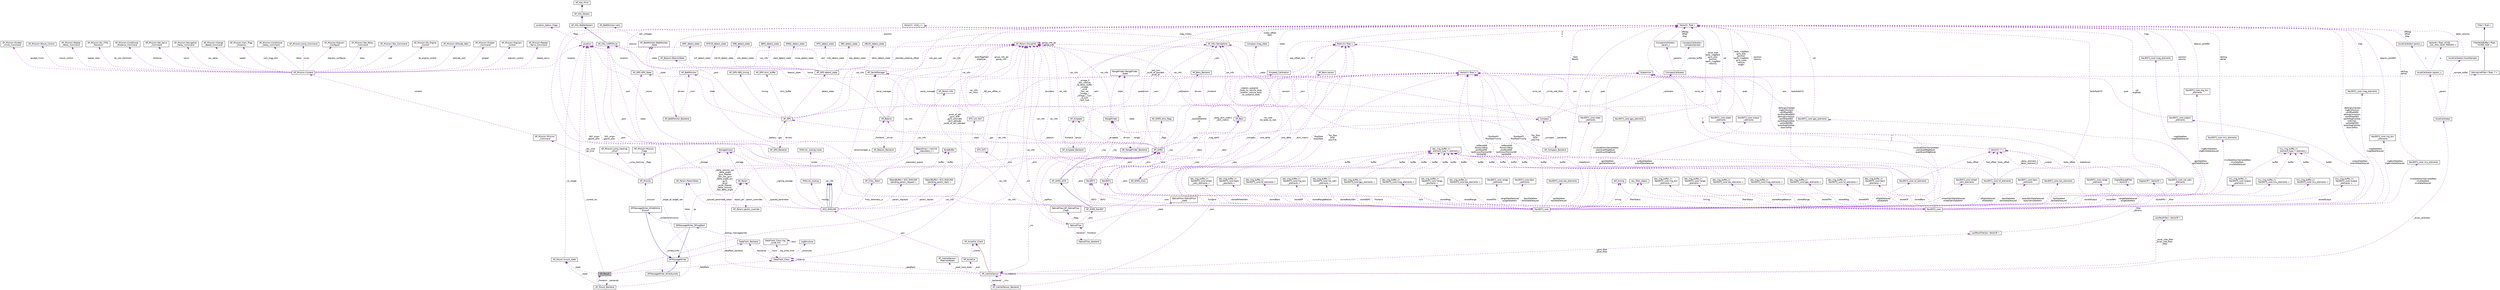 digraph "AP_Mount"
{
 // INTERACTIVE_SVG=YES
  edge [fontname="Helvetica",fontsize="10",labelfontname="Helvetica",labelfontsize="10"];
  node [fontname="Helvetica",fontsize="10",shape=record];
  Node1 [label="AP_Mount",height=0.2,width=0.4,color="black", fillcolor="grey75", style="filled", fontcolor="black"];
  Node2 -> Node1 [dir="back",color="darkorchid3",fontsize="10",style="dashed",label=" _dataflash" ,fontname="Helvetica"];
  Node2 [label="DataFlash_Class",height=0.2,width=0.4,color="black", fillcolor="white", style="filled",URL="$classDataFlash__Class.html"];
  Node3 -> Node2 [dir="back",color="darkorchid3",fontsize="10",style="dashed",label=" log_write_fmts" ,fontname="Helvetica"];
  Node3 [label="DataFlash_Class::log\l_write_fmt",height=0.2,width=0.4,color="black", fillcolor="white", style="filled",URL="$structDataFlash__Class_1_1log__write__fmt.html"];
  Node3 -> Node3 [dir="back",color="darkorchid3",fontsize="10",style="dashed",label=" next" ,fontname="Helvetica"];
  Node4 -> Node2 [dir="back",color="darkorchid3",fontsize="10",style="dashed",label=" _structures" ,fontname="Helvetica"];
  Node4 [label="LogStructure",height=0.2,width=0.4,color="black", fillcolor="white", style="filled",URL="$structLogStructure.html"];
  Node2 -> Node2 [dir="back",color="darkorchid3",fontsize="10",style="dashed",label=" _instance" ,fontname="Helvetica"];
  Node5 -> Node2 [dir="back",color="darkorchid3",fontsize="10",style="dashed",label=" backends" ,fontname="Helvetica"];
  Node5 [label="DataFlash_Backend",height=0.2,width=0.4,color="black", fillcolor="white", style="filled",URL="$classDataFlash__Backend.html"];
  Node2 -> Node5 [dir="back",color="darkorchid3",fontsize="10",style="dashed",label=" _front" ,fontname="Helvetica"];
  Node6 -> Node5 [dir="back",color="darkorchid3",fontsize="10",style="dashed",label=" _startup_messagewriter" ,fontname="Helvetica"];
  Node6 [label="DFMessageWriter_DFLogStart",height=0.2,width=0.4,color="black", fillcolor="white", style="filled",URL="$classDFMessageWriter__DFLogStart.html"];
  Node7 -> Node6 [dir="back",color="midnightblue",fontsize="10",style="solid",fontname="Helvetica"];
  Node7 [label="DFMessageWriter",height=0.2,width=0.4,color="black", fillcolor="white", style="filled",URL="$classDFMessageWriter.html"];
  Node5 -> Node7 [dir="back",color="darkorchid3",fontsize="10",style="dashed",label=" _dataflash_backend" ,fontname="Helvetica"];
  Node8 -> Node6 [dir="back",color="darkorchid3",fontsize="10",style="dashed",label=" _writeentiremission" ,fontname="Helvetica"];
  Node8 [label="DFMessageWriter_WriteEntire\lMission",height=0.2,width=0.4,color="black", fillcolor="white", style="filled",URL="$classDFMessageWriter__WriteEntireMission.html"];
  Node7 -> Node8 [dir="back",color="midnightblue",fontsize="10",style="solid",fontname="Helvetica"];
  Node9 -> Node8 [dir="back",color="darkorchid3",fontsize="10",style="dashed",label=" _mission" ,fontname="Helvetica"];
  Node9 [label="AP_Mission",height=0.2,width=0.4,color="black", fillcolor="white", style="filled",URL="$classAP__Mission.html",tooltip="Object managing Mission. "];
  Node10 -> Node9 [dir="back",color="darkorchid3",fontsize="10",style="dashed",label=" _storage" ,fontname="Helvetica"];
  Node10 [label="StorageAccess",height=0.2,width=0.4,color="black", fillcolor="white", style="filled",URL="$classStorageAccess.html"];
  Node11 -> Node9 [dir="back",color="darkorchid3",fontsize="10",style="dashed",label=" _nav_cmd\n_do_cmd" ,fontname="Helvetica"];
  Node11 [label="AP_Mission::Mission\l_Command",height=0.2,width=0.4,color="black", fillcolor="white", style="filled",URL="$structAP__Mission_1_1Mission__Command.html"];
  Node12 -> Node11 [dir="back",color="darkorchid3",fontsize="10",style="dashed",label=" content" ,fontname="Helvetica"];
  Node12 [label="AP_Mission::Content",height=0.2,width=0.4,color="black", fillcolor="white", style="filled",URL="$unionAP__Mission_1_1Content.html"];
  Node13 -> Node12 [dir="back",color="darkorchid3",fontsize="10",style="dashed",label=" guided_limits" ,fontname="Helvetica"];
  Node13 [label="AP_Mission::Guided\l_Limits_Command",height=0.2,width=0.4,color="black", fillcolor="white", style="filled",URL="$structAP__Mission_1_1Guided__Limits__Command.html"];
  Node14 -> Node12 [dir="back",color="darkorchid3",fontsize="10",style="dashed",label=" mount_control" ,fontname="Helvetica"];
  Node14 [label="AP_Mission::Mount_Control",height=0.2,width=0.4,color="black", fillcolor="white", style="filled",URL="$structAP__Mission_1_1Mount__Control.html"];
  Node15 -> Node12 [dir="back",color="darkorchid3",fontsize="10",style="dashed",label=" repeat_relay" ,fontname="Helvetica"];
  Node15 [label="AP_Mission::Repeat\l_Relay_Command",height=0.2,width=0.4,color="black", fillcolor="white", style="filled",URL="$structAP__Mission_1_1Repeat__Relay__Command.html"];
  Node16 -> Node12 [dir="back",color="darkorchid3",fontsize="10",style="dashed",label=" do_vtol_transition" ,fontname="Helvetica"];
  Node16 [label="AP_Mission::Do_VTOL\l_Transition",height=0.2,width=0.4,color="black", fillcolor="white", style="filled",URL="$structAP__Mission_1_1Do__VTOL__Transition.html"];
  Node17 -> Node12 [dir="back",color="darkorchid3",fontsize="10",style="dashed",label=" distance" ,fontname="Helvetica"];
  Node17 [label="AP_Mission::Conditional\l_Distance_Command",height=0.2,width=0.4,color="black", fillcolor="white", style="filled",URL="$structAP__Mission_1_1Conditional__Distance__Command.html"];
  Node18 -> Node12 [dir="back",color="darkorchid3",fontsize="10",style="dashed",label=" servo" ,fontname="Helvetica"];
  Node18 [label="AP_Mission::Set_Servo\l_Command",height=0.2,width=0.4,color="black", fillcolor="white", style="filled",URL="$structAP__Mission_1_1Set__Servo__Command.html"];
  Node19 -> Node12 [dir="back",color="darkorchid3",fontsize="10",style="dashed",label=" nav_delay" ,fontname="Helvetica"];
  Node19 [label="AP_Mission::Navigation\l_Delay_Command",height=0.2,width=0.4,color="black", fillcolor="white", style="filled",URL="$structAP__Mission_1_1Navigation__Delay__Command.html"];
  Node20 -> Node12 [dir="back",color="darkorchid3",fontsize="10",style="dashed",label=" speed" ,fontname="Helvetica"];
  Node20 [label="AP_Mission::Change\l_Speed_Command",height=0.2,width=0.4,color="black", fillcolor="white", style="filled",URL="$structAP__Mission_1_1Change__Speed__Command.html"];
  Node21 -> Node12 [dir="back",color="darkorchid3",fontsize="10",style="dashed",label=" cam_trigg_dist" ,fontname="Helvetica"];
  Node21 [label="AP_Mission::Cam_Trigg\l_Distance",height=0.2,width=0.4,color="black", fillcolor="white", style="filled",URL="$structAP__Mission_1_1Cam__Trigg__Distance.html"];
  Node22 -> Node12 [dir="back",color="darkorchid3",fontsize="10",style="dashed",label=" delay" ,fontname="Helvetica"];
  Node22 [label="AP_Mission::Conditional\l_Delay_Command",height=0.2,width=0.4,color="black", fillcolor="white", style="filled",URL="$structAP__Mission_1_1Conditional__Delay__Command.html"];
  Node23 -> Node12 [dir="back",color="darkorchid3",fontsize="10",style="dashed",label=" jump" ,fontname="Helvetica"];
  Node23 [label="AP_Mission::Jump_Command",height=0.2,width=0.4,color="black", fillcolor="white", style="filled",URL="$structAP__Mission_1_1Jump__Command.html"];
  Node24 -> Node12 [dir="back",color="darkorchid3",fontsize="10",style="dashed",label=" location" ,fontname="Helvetica"];
  Node24 [label="Location",height=0.2,width=0.4,color="black", fillcolor="white", style="filled",URL="$structLocation.html"];
  Node25 -> Node24 [dir="back",color="darkorchid3",fontsize="10",style="dashed",label=" flags" ,fontname="Helvetica"];
  Node25 [label="Location_Option_Flags",height=0.2,width=0.4,color="black", fillcolor="white", style="filled",URL="$structLocation__Option__Flags.html"];
  Node26 -> Node12 [dir="back",color="darkorchid3",fontsize="10",style="dashed",label=" digicam_configure" ,fontname="Helvetica"];
  Node26 [label="AP_Mission::Digicam\l_Configure",height=0.2,width=0.4,color="black", fillcolor="white", style="filled",URL="$structAP__Mission_1_1Digicam__Configure.html"];
  Node27 -> Node12 [dir="back",color="darkorchid3",fontsize="10",style="dashed",label=" relay" ,fontname="Helvetica"];
  Node27 [label="AP_Mission::Set_Relay\l_Command",height=0.2,width=0.4,color="black", fillcolor="white", style="filled",URL="$structAP__Mission_1_1Set__Relay__Command.html"];
  Node28 -> Node12 [dir="back",color="darkorchid3",fontsize="10",style="dashed",label=" yaw" ,fontname="Helvetica"];
  Node28 [label="AP_Mission::Yaw_Command",height=0.2,width=0.4,color="black", fillcolor="white", style="filled",URL="$structAP__Mission_1_1Yaw__Command.html"];
  Node29 -> Node12 [dir="back",color="darkorchid3",fontsize="10",style="dashed",label=" do_engine_control" ,fontname="Helvetica"];
  Node29 [label="AP_Mission::Do_Engine\l_Control",height=0.2,width=0.4,color="black", fillcolor="white", style="filled",URL="$structAP__Mission_1_1Do__Engine__Control.html"];
  Node30 -> Node12 [dir="back",color="darkorchid3",fontsize="10",style="dashed",label=" altitude_wait" ,fontname="Helvetica"];
  Node30 [label="AP_Mission::Altitude_Wait",height=0.2,width=0.4,color="black", fillcolor="white", style="filled",URL="$structAP__Mission_1_1Altitude__Wait.html"];
  Node31 -> Node12 [dir="back",color="darkorchid3",fontsize="10",style="dashed",label=" gripper" ,fontname="Helvetica"];
  Node31 [label="AP_Mission::Gripper\l_Command",height=0.2,width=0.4,color="black", fillcolor="white", style="filled",URL="$structAP__Mission_1_1Gripper__Command.html"];
  Node32 -> Node12 [dir="back",color="darkorchid3",fontsize="10",style="dashed",label=" digicam_control" ,fontname="Helvetica"];
  Node32 [label="AP_Mission::Digicam\l_Control",height=0.2,width=0.4,color="black", fillcolor="white", style="filled",URL="$structAP__Mission_1_1Digicam__Control.html"];
  Node33 -> Node12 [dir="back",color="darkorchid3",fontsize="10",style="dashed",label=" repeat_servo" ,fontname="Helvetica"];
  Node33 [label="AP_Mission::Repeat\l_Servo_Command",height=0.2,width=0.4,color="black", fillcolor="white", style="filled",URL="$structAP__Mission_1_1Repeat__Servo__Command.html"];
  Node34 -> Node9 [dir="back",color="darkorchid3",fontsize="10",style="dashed",label=" var_info" ,fontname="Helvetica"];
  Node34 [label="AP_Param::GroupInfo",height=0.2,width=0.4,color="black", fillcolor="white", style="filled",URL="$structAP__Param_1_1GroupInfo.html"];
  Node34 -> Node34 [dir="back",color="darkorchid3",fontsize="10",style="dashed",label=" group_info_ptr\ngroup_info" ,fontname="Helvetica"];
  Node35 -> Node9 [dir="back",color="darkorchid3",fontsize="10",style="dashed",label=" _flags" ,fontname="Helvetica"];
  Node35 [label="AP_Mission::Mission\l_Flags",height=0.2,width=0.4,color="black", fillcolor="white", style="filled",URL="$structAP__Mission_1_1Mission__Flags.html"];
  Node36 -> Node9 [dir="back",color="darkorchid3",fontsize="10",style="dashed",label=" _ahrs" ,fontname="Helvetica"];
  Node36 [label="AP_AHRS",height=0.2,width=0.4,color="black", fillcolor="white", style="filled",URL="$classAP__AHRS.html"];
  Node37 -> Node36 [dir="back",color="darkorchid3",fontsize="10",style="dashed",label=" _rotation_autopilot\l_body_to_vehicle_body\n_rotation_vehicle_body\l_to_autopilot_body" ,fontname="Helvetica"];
  Node37 [label="Matrix3\< float \>",height=0.2,width=0.4,color="black", fillcolor="white", style="filled",URL="$classMatrix3.html"];
  Node38 -> Node37 [dir="back",color="darkorchid3",fontsize="10",style="dashed",label=" a\nb\nc" ,fontname="Helvetica"];
  Node38 [label="Vector3\< float \>",height=0.2,width=0.4,color="black", fillcolor="white", style="filled",URL="$classVector3.html"];
  Node39 -> Node36 [dir="back",color="darkorchid3",fontsize="10",style="dashed",label=" _flags" ,fontname="Helvetica"];
  Node39 [label="AP_AHRS::ahrs_flags",height=0.2,width=0.4,color="black", fillcolor="white", style="filled",URL="$structAP__AHRS_1_1ahrs__flags.html"];
  Node40 -> Node36 [dir="back",color="darkorchid3",fontsize="10",style="dashed",label=" _baro" ,fontname="Helvetica"];
  Node40 [label="AP_Baro",height=0.2,width=0.4,color="black", fillcolor="white", style="filled",URL="$classAP__Baro.html"];
  Node41 -> Node40 [dir="back",color="darkorchid3",fontsize="10",style="dashed",label=" sensors" ,fontname="Helvetica"];
  Node41 [label="AP_Baro::sensor",height=0.2,width=0.4,color="black", fillcolor="white", style="filled",URL="$structAP__Baro_1_1sensor.html"];
  Node42 -> Node40 [dir="back",color="darkorchid3",fontsize="10",style="dashed",label=" _climb_rate_filter" ,fontname="Helvetica"];
  Node42 [label="DerivativeFilter\< float, 7 \>",height=0.2,width=0.4,color="black", fillcolor="white", style="filled",URL="$classDerivativeFilter.html"];
  Node43 -> Node42 [dir="back",color="midnightblue",fontsize="10",style="solid",fontname="Helvetica"];
  Node43 [label="FilterWithBuffer\< float,\l FILTER_SIZE \>",height=0.2,width=0.4,color="black", fillcolor="white", style="filled",URL="$classFilterWithBuffer.html"];
  Node44 -> Node43 [dir="back",color="midnightblue",fontsize="10",style="solid",fontname="Helvetica"];
  Node44 [label="Filter\< float \>",height=0.2,width=0.4,color="black", fillcolor="white", style="filled",URL="$classFilter.html"];
  Node34 -> Node40 [dir="back",color="darkorchid3",fontsize="10",style="dashed",label=" var_info" ,fontname="Helvetica"];
  Node45 -> Node40 [dir="back",color="darkorchid3",fontsize="10",style="dashed",label=" drivers" ,fontname="Helvetica"];
  Node45 [label="AP_Baro_Backend",height=0.2,width=0.4,color="black", fillcolor="white", style="filled",URL="$classAP__Baro__Backend.html"];
  Node40 -> Node45 [dir="back",color="darkorchid3",fontsize="10",style="dashed",label=" _frontend" ,fontname="Helvetica"];
  Node46 -> Node45 [dir="back",color="darkorchid3",fontsize="10",style="dashed",label=" _sem" ,fontname="Helvetica"];
  Node46 [label="AP_HAL::Semaphore",height=0.2,width=0.4,color="black", fillcolor="white", style="filled",URL="$classAP__HAL_1_1Semaphore.html"];
  Node47 -> Node36 [dir="back",color="darkorchid3",fontsize="10",style="dashed",label=" _optflow" ,fontname="Helvetica"];
  Node47 [label="OpticalFlow",height=0.2,width=0.4,color="black", fillcolor="white", style="filled",URL="$classOpticalFlow.html"];
  Node48 -> Node47 [dir="back",color="darkorchid3",fontsize="10",style="dashed",label=" _ahrs" ,fontname="Helvetica"];
  Node48 [label="AP_AHRS_NavEKF",height=0.2,width=0.4,color="black", fillcolor="white", style="filled",URL="$classAP__AHRS__NavEKF.html"];
  Node49 -> Node48 [dir="back",color="midnightblue",fontsize="10",style="solid",fontname="Helvetica"];
  Node49 [label="AP_AHRS_DCM",height=0.2,width=0.4,color="black", fillcolor="white", style="filled",URL="$classAP__AHRS__DCM.html"];
  Node36 -> Node49 [dir="back",color="midnightblue",fontsize="10",style="solid",fontname="Helvetica"];
  Node37 -> Node49 [dir="back",color="darkorchid3",fontsize="10",style="dashed",label=" _body_dcm_matrix\n_dcm_matrix" ,fontname="Helvetica"];
  Node38 -> Node49 [dir="back",color="darkorchid3",fontsize="10",style="dashed",label=" _omega_P\n_last_velocity\n_ra_delay_buffer\n_omega\n_wind\n_last_vel\n_omega_I\n_omega_I_sum\n_ra_sum\n_last_fuse\n..." ,fontname="Helvetica"];
  Node50 -> Node49 [dir="back",color="darkorchid3",fontsize="10",style="dashed",label=" _mag_earth" ,fontname="Helvetica"];
  Node50 [label="Vector2\< float \>",height=0.2,width=0.4,color="black", fillcolor="white", style="filled",URL="$structVector2.html"];
  Node37 -> Node48 [dir="back",color="darkorchid3",fontsize="10",style="dashed",label=" _dcm_matrix" ,fontname="Helvetica"];
  Node51 -> Node48 [dir="back",color="darkorchid3",fontsize="10",style="dashed",label=" EKF2" ,fontname="Helvetica"];
  Node51 [label="NavEKF2",height=0.2,width=0.4,color="black", fillcolor="white", style="filled",URL="$classNavEKF2.html"];
  Node40 -> Node51 [dir="back",color="darkorchid3",fontsize="10",style="dashed",label=" _baro" ,fontname="Helvetica"];
  Node34 -> Node51 [dir="back",color="darkorchid3",fontsize="10",style="dashed",label=" var_info" ,fontname="Helvetica"];
  Node50 -> Node51 [dir="back",color="darkorchid3",fontsize="10",style="dashed",label=" core_delta" ,fontname="Helvetica"];
  Node52 -> Node51 [dir="back",color="darkorchid3",fontsize="10",style="dashed",label=" _rng" ,fontname="Helvetica"];
  Node52 [label="RangeFinder",height=0.2,width=0.4,color="black", fillcolor="white", style="filled",URL="$classRangeFinder.html"];
  Node53 -> Node52 [dir="back",color="darkorchid3",fontsize="10",style="dashed",label=" serial_manager" ,fontname="Helvetica"];
  Node53 [label="AP_SerialManager",height=0.2,width=0.4,color="black", fillcolor="white", style="filled",URL="$classAP__SerialManager.html"];
  Node54 -> Node53 [dir="back",color="darkorchid3",fontsize="10",style="dashed",label=" uart" ,fontname="Helvetica"];
  Node54 [label="AP_HAL::UARTDriver",height=0.2,width=0.4,color="black", fillcolor="white", style="filled",URL="$classAP__HAL_1_1UARTDriver.html"];
  Node55 -> Node54 [dir="back",color="midnightblue",fontsize="10",style="solid",fontname="Helvetica"];
  Node55 [label="AP_HAL::BetterStream",height=0.2,width=0.4,color="black", fillcolor="white", style="filled",URL="$classAP__HAL_1_1BetterStream.html"];
  Node56 -> Node55 [dir="back",color="midnightblue",fontsize="10",style="solid",fontname="Helvetica"];
  Node56 [label="AP_HAL::Stream",height=0.2,width=0.4,color="black", fillcolor="white", style="filled",URL="$classAP__HAL_1_1Stream.html"];
  Node57 -> Node56 [dir="back",color="midnightblue",fontsize="10",style="solid",fontname="Helvetica"];
  Node57 [label="AP_HAL::Print",height=0.2,width=0.4,color="black", fillcolor="white", style="filled",URL="$classAP__HAL_1_1Print.html"];
  Node34 -> Node53 [dir="back",color="darkorchid3",fontsize="10",style="dashed",label=" var_info" ,fontname="Helvetica"];
  Node58 -> Node52 [dir="back",color="darkorchid3",fontsize="10",style="dashed",label=" state" ,fontname="Helvetica"];
  Node58 [label="RangeFinder::RangeFinder\l_State",height=0.2,width=0.4,color="black", fillcolor="white", style="filled",URL="$structRangeFinder_1_1RangeFinder__State.html"];
  Node34 -> Node52 [dir="back",color="darkorchid3",fontsize="10",style="dashed",label=" var_info" ,fontname="Helvetica"];
  Node38 -> Node52 [dir="back",color="darkorchid3",fontsize="10",style="dashed",label=" pos_offset_zero" ,fontname="Helvetica"];
  Node59 -> Node52 [dir="back",color="darkorchid3",fontsize="10",style="dashed",label=" drivers" ,fontname="Helvetica"];
  Node59 [label="AP_RangeFinder_Backend",height=0.2,width=0.4,color="black", fillcolor="white", style="filled",URL="$classAP__RangeFinder__Backend.html"];
  Node58 -> Node59 [dir="back",color="darkorchid3",fontsize="10",style="dashed",label=" state" ,fontname="Helvetica"];
  Node46 -> Node59 [dir="back",color="darkorchid3",fontsize="10",style="dashed",label=" _sem" ,fontname="Helvetica"];
  Node52 -> Node59 [dir="back",color="darkorchid3",fontsize="10",style="dashed",label=" ranger" ,fontname="Helvetica"];
  Node36 -> Node51 [dir="back",color="darkorchid3",fontsize="10",style="dashed",label=" _ahrs" ,fontname="Helvetica"];
  Node60 -> Node51 [dir="back",color="darkorchid3",fontsize="10",style="dashed",label=" core" ,fontname="Helvetica"];
  Node60 [label="NavEKF2_core",height=0.2,width=0.4,color="black", fillcolor="white", style="filled",URL="$classNavEKF2__core.html"];
  Node61 -> Node60 [dir="back",color="darkorchid3",fontsize="10",style="dashed",label=" magDataNew\nmagDataDelayed" ,fontname="Helvetica"];
  Node61 [label="NavEKF2_core::mag_elements",height=0.2,width=0.4,color="black", fillcolor="white", style="filled",URL="$structNavEKF2__core_1_1mag__elements.html"];
  Node38 -> Node61 [dir="back",color="darkorchid3",fontsize="10",style="dashed",label=" mag" ,fontname="Helvetica"];
  Node37 -> Node60 [dir="back",color="darkorchid3",fontsize="10",style="dashed",label=" Tbn_flow\nDCM\nprevTnb" ,fontname="Helvetica"];
  Node51 -> Node60 [dir="back",color="darkorchid3",fontsize="10",style="dashed",label=" frontend" ,fontname="Helvetica"];
  Node62 -> Node60 [dir="back",color="darkorchid3",fontsize="10",style="dashed",label=" baroDataNew\nbaroDataDelayed" ,fontname="Helvetica"];
  Node62 [label="NavEKF2_core::baro\l_elements",height=0.2,width=0.4,color="black", fillcolor="white", style="filled",URL="$structNavEKF2__core_1_1baro__elements.html"];
  Node63 -> Node60 [dir="back",color="darkorchid3",fontsize="10",style="dashed",label=" storedIMU" ,fontname="Helvetica"];
  Node63 [label="imu_ring_buffer_t\<\l NavEKF2_core::imu_elements \>",height=0.2,width=0.4,color="black", fillcolor="white", style="filled",URL="$classimu__ring__buffer__t.html"];
  Node64 -> Node63 [dir="back",color="darkorchid3",fontsize="10",style="dashed",label=" buffer" ,fontname="Helvetica"];
  Node64 [label="imu_ring_buffer_t\<\l element_type \>::element_t",height=0.2,width=0.4,color="black", fillcolor="white", style="filled",URL="$structimu__ring__buffer__t_1_1element__t.html"];
  Node65 -> Node60 [dir="back",color="darkorchid3",fontsize="10",style="dashed",label=" rngBcnDataNew\nrngBcnDataDelayed" ,fontname="Helvetica"];
  Node65 [label="NavEKF2_core::rng_bcn\l_elements",height=0.2,width=0.4,color="black", fillcolor="white", style="filled",URL="$structNavEKF2__core_1_1rng__bcn__elements.html"];
  Node38 -> Node65 [dir="back",color="darkorchid3",fontsize="10",style="dashed",label=" beacon_posNED" ,fontname="Helvetica"];
  Node66 -> Node60 [dir="back",color="darkorchid3",fontsize="10",style="dashed",label=" ofDataDelayed\nofDataNew" ,fontname="Helvetica"];
  Node66 [label="NavEKF2_core::of_elements",height=0.2,width=0.4,color="black", fillcolor="white", style="filled",URL="$structNavEKF2__core_1_1of__elements.html"];
  Node38 -> Node66 [dir="back",color="darkorchid3",fontsize="10",style="dashed",label=" bodyRadXYZ" ,fontname="Helvetica"];
  Node67 -> Node66 [dir="back",color="darkorchid3",fontsize="10",style="dashed",label=" body_offset" ,fontname="Helvetica"];
  Node67 [label="Vector3\< T \>",height=0.2,width=0.4,color="black", fillcolor="white", style="filled",URL="$classVector3.html"];
  Node68 -> Node67 [dir="back",color="darkorchid3",fontsize="10",style="dashed",label=" x\ny\nz" ,fontname="Helvetica"];
  Node68 [label="T",height=0.2,width=0.4,color="grey75", fillcolor="white", style="filled"];
  Node50 -> Node66 [dir="back",color="darkorchid3",fontsize="10",style="dashed",label=" flowRadXY\nflowRadXYcomp" ,fontname="Helvetica"];
  Node69 -> Node60 [dir="back",color="darkorchid3",fontsize="10",style="dashed",label=" storedGPS" ,fontname="Helvetica"];
  Node69 [label="obs_ring_buffer_t\<\l NavEKF2_core::gps_elements \>",height=0.2,width=0.4,color="black", fillcolor="white", style="filled",URL="$classobs__ring__buffer__t.html"];
  Node70 -> Node69 [dir="back",color="darkorchid3",fontsize="10",style="dashed",label=" buffer" ,fontname="Helvetica"];
  Node70 [label="obs_ring_buffer_t\<\l element_type \>::element_t",height=0.2,width=0.4,color="black", fillcolor="white", style="filled",URL="$structobs__ring__buffer__t_1_1element__t.html"];
  Node71 -> Node60 [dir="back",color="darkorchid3",fontsize="10",style="dashed",label=" timing" ,fontname="Helvetica"];
  Node71 [label="ekf_timing",height=0.2,width=0.4,color="black", fillcolor="white", style="filled",URL="$structekf__timing.html"];
  Node72 -> Node60 [dir="back",color="darkorchid3",fontsize="10",style="dashed",label=" tasDataNew\ntasDataDelayed" ,fontname="Helvetica"];
  Node72 [label="NavEKF2_core::tas_elements",height=0.2,width=0.4,color="black", fillcolor="white", style="filled",URL="$structNavEKF2__core_1_1tas__elements.html"];
  Node73 -> Node60 [dir="back",color="darkorchid3",fontsize="10",style="dashed",label=" imuQuatDownSampleNew\nprevQuatMagReset\nquatAtLastMagReset" ,fontname="Helvetica"];
  Node73 [label="Quaternion",height=0.2,width=0.4,color="black", fillcolor="white", style="filled",URL="$classQuaternion.html"];
  Node74 -> Node60 [dir="back",color="darkorchid3",fontsize="10",style="dashed",label=" stateStruct" ,fontname="Helvetica"];
  Node74 [label="NavEKF2_core::state\l_elements",height=0.2,width=0.4,color="black", fillcolor="white", style="filled",URL="$structNavEKF2__core_1_1state__elements.html"];
  Node73 -> Node74 [dir="back",color="darkorchid3",fontsize="10",style="dashed",label=" quat" ,fontname="Helvetica"];
  Node38 -> Node74 [dir="back",color="darkorchid3",fontsize="10",style="dashed",label=" body_magfield\ngyro_bias\nposition\nearth_magfield\ngyro_scale\nvelocity\nangErr" ,fontname="Helvetica"];
  Node50 -> Node74 [dir="back",color="darkorchid3",fontsize="10",style="dashed",label=" wind_vel" ,fontname="Helvetica"];
  Node75 -> Node60 [dir="back",color="darkorchid3",fontsize="10",style="dashed",label=" storedOF" ,fontname="Helvetica"];
  Node75 [label="obs_ring_buffer_t\<\l NavEKF2_core::of_elements \>",height=0.2,width=0.4,color="black", fillcolor="white", style="filled",URL="$classobs__ring__buffer__t.html"];
  Node70 -> Node75 [dir="back",color="darkorchid3",fontsize="10",style="dashed",label=" buffer" ,fontname="Helvetica"];
  Node76 -> Node60 [dir="back",color="darkorchid3",fontsize="10",style="dashed",label=" imuDataDownSampledNew\nimuDataNew\nimuDataDelayed" ,fontname="Helvetica"];
  Node76 [label="NavEKF2_core::imu_elements",height=0.2,width=0.4,color="black", fillcolor="white", style="filled",URL="$structNavEKF2__core_1_1imu__elements.html"];
  Node38 -> Node76 [dir="back",color="darkorchid3",fontsize="10",style="dashed",label=" delAng\ndelVel" ,fontname="Helvetica"];
  Node38 -> Node60 [dir="back",color="darkorchid3",fontsize="10",style="dashed",label=" delAngCorrected\nrngBcnPosSum\nvelOffsetNED\ndelAngCorrection\nearthRateNED\nearthMagFieldVar\ntiltErrVec\nvelDotNEDfilt\nbodyMagFieldVar\nreceiverPos\n..." ,fontname="Helvetica"];
  Node77 -> Node60 [dir="back",color="darkorchid3",fontsize="10",style="dashed",label=" filterStatus" ,fontname="Helvetica"];
  Node77 [label="nav_filter_status",height=0.2,width=0.4,color="black", fillcolor="white", style="filled",URL="$unionnav__filter__status.html"];
  Node78 -> Node60 [dir="back",color="darkorchid3",fontsize="10",style="dashed",label=" outputDataNew\noutputDataDelayed" ,fontname="Helvetica"];
  Node78 [label="NavEKF2_core::output\l_elements",height=0.2,width=0.4,color="black", fillcolor="white", style="filled",URL="$structNavEKF2__core_1_1output__elements.html"];
  Node73 -> Node78 [dir="back",color="darkorchid3",fontsize="10",style="dashed",label=" quat" ,fontname="Helvetica"];
  Node38 -> Node78 [dir="back",color="darkorchid3",fontsize="10",style="dashed",label=" position\nvelocity" ,fontname="Helvetica"];
  Node79 -> Node60 [dir="back",color="darkorchid3",fontsize="10",style="dashed",label=" gpsDataNew\ngpsDataDelayed" ,fontname="Helvetica"];
  Node79 [label="NavEKF2_core::gps_elements",height=0.2,width=0.4,color="black", fillcolor="white", style="filled",URL="$structNavEKF2__core_1_1gps__elements.html"];
  Node38 -> Node79 [dir="back",color="darkorchid3",fontsize="10",style="dashed",label=" vel" ,fontname="Helvetica"];
  Node50 -> Node79 [dir="back",color="darkorchid3",fontsize="10",style="dashed",label=" pos" ,fontname="Helvetica"];
  Node50 -> Node60 [dir="back",color="darkorchid3",fontsize="10",style="dashed",label=" velResetNE\nflowGyroBias\nposResetNE\nlastKnownPositionNE\nheldVelNE" ,fontname="Helvetica"];
  Node80 -> Node60 [dir="back",color="darkorchid3",fontsize="10",style="dashed",label=" storedBaro" ,fontname="Helvetica"];
  Node80 [label="obs_ring_buffer_t\<\l NavEKF2_core::baro\l_elements \>",height=0.2,width=0.4,color="black", fillcolor="white", style="filled",URL="$classobs__ring__buffer__t.html"];
  Node70 -> Node80 [dir="back",color="darkorchid3",fontsize="10",style="dashed",label=" buffer" ,fontname="Helvetica"];
  Node81 -> Node60 [dir="back",color="darkorchid3",fontsize="10",style="dashed",label=" storedRangeBeacon" ,fontname="Helvetica"];
  Node81 [label="obs_ring_buffer_t\<\l NavEKF2_core::rng_bcn\l_elements \>",height=0.2,width=0.4,color="black", fillcolor="white", style="filled",URL="$classobs__ring__buffer__t.html"];
  Node70 -> Node81 [dir="back",color="darkorchid3",fontsize="10",style="dashed",label=" buffer" ,fontname="Helvetica"];
  Node82 -> Node60 [dir="back",color="darkorchid3",fontsize="10",style="dashed",label=" storedRange" ,fontname="Helvetica"];
  Node82 [label="obs_ring_buffer_t\<\l NavEKF2_core::range\l_elements \>",height=0.2,width=0.4,color="black", fillcolor="white", style="filled",URL="$classobs__ring__buffer__t.html"];
  Node70 -> Node82 [dir="back",color="darkorchid3",fontsize="10",style="dashed",label=" buffer" ,fontname="Helvetica"];
  Node83 -> Node60 [dir="back",color="darkorchid3",fontsize="10",style="dashed",label=" storedTAS" ,fontname="Helvetica"];
  Node83 [label="obs_ring_buffer_t\<\l NavEKF2_core::tas_elements \>",height=0.2,width=0.4,color="black", fillcolor="white", style="filled",URL="$classobs__ring__buffer__t.html"];
  Node70 -> Node83 [dir="back",color="darkorchid3",fontsize="10",style="dashed",label=" buffer" ,fontname="Helvetica"];
  Node36 -> Node60 [dir="back",color="darkorchid3",fontsize="10",style="dashed",label=" _ahrs" ,fontname="Helvetica"];
  Node84 -> Node60 [dir="back",color="darkorchid3",fontsize="10",style="dashed",label=" storedMag" ,fontname="Helvetica"];
  Node84 [label="obs_ring_buffer_t\<\l NavEKF2_core::mag_elements \>",height=0.2,width=0.4,color="black", fillcolor="white", style="filled",URL="$classobs__ring__buffer__t.html"];
  Node70 -> Node84 [dir="back",color="darkorchid3",fontsize="10",style="dashed",label=" buffer" ,fontname="Helvetica"];
  Node85 -> Node60 [dir="back",color="darkorchid3",fontsize="10",style="dashed",label=" rangeDataDelayed\nrangeDataNew" ,fontname="Helvetica"];
  Node85 [label="NavEKF2_core::range\l_elements",height=0.2,width=0.4,color="black", fillcolor="white", style="filled",URL="$structNavEKF2__core_1_1range__elements.html"];
  Node24 -> Node60 [dir="back",color="darkorchid3",fontsize="10",style="dashed",label=" EKF_origin\ngpsloc_prev" ,fontname="Helvetica"];
  Node86 -> Node60 [dir="back",color="darkorchid3",fontsize="10",style="dashed",label=" storedOutput" ,fontname="Helvetica"];
  Node86 [label="imu_ring_buffer_t\<\l NavEKF2_core::output\l_elements \>",height=0.2,width=0.4,color="black", fillcolor="white", style="filled",URL="$classimu__ring__buffer__t.html"];
  Node64 -> Node86 [dir="back",color="darkorchid3",fontsize="10",style="dashed",label=" buffer" ,fontname="Helvetica"];
  Node87 -> Node48 [dir="back",color="darkorchid3",fontsize="10",style="dashed",label=" EKF3" ,fontname="Helvetica"];
  Node87 [label="NavEKF3",height=0.2,width=0.4,color="black", fillcolor="white", style="filled",URL="$classNavEKF3.html"];
  Node88 -> Node87 [dir="back",color="darkorchid3",fontsize="10",style="dashed",label=" core" ,fontname="Helvetica"];
  Node88 [label="NavEKF3_core",height=0.2,width=0.4,color="black", fillcolor="white", style="filled",URL="$classNavEKF3__core.html"];
  Node89 -> Node88 [dir="back",color="darkorchid3",fontsize="10",style="dashed",label=" storedMag" ,fontname="Helvetica"];
  Node89 [label="obs_ring_buffer_t\<\l NavEKF3_core::mag_elements \>",height=0.2,width=0.4,color="black", fillcolor="white", style="filled",URL="$classobs__ring__buffer__t.html"];
  Node70 -> Node89 [dir="back",color="darkorchid3",fontsize="10",style="dashed",label=" buffer" ,fontname="Helvetica"];
  Node90 -> Node88 [dir="back",color="darkorchid3",fontsize="10",style="dashed",label=" outputDataNew\noutputDataDelayed" ,fontname="Helvetica"];
  Node90 [label="NavEKF3_core::output\l_elements",height=0.2,width=0.4,color="black", fillcolor="white", style="filled",URL="$structNavEKF3__core_1_1output__elements.html"];
  Node73 -> Node90 [dir="back",color="darkorchid3",fontsize="10",style="dashed",label=" quat" ,fontname="Helvetica"];
  Node38 -> Node90 [dir="back",color="darkorchid3",fontsize="10",style="dashed",label=" position\nvelocity" ,fontname="Helvetica"];
  Node91 -> Node88 [dir="back",color="darkorchid3",fontsize="10",style="dashed",label=" gpsDataNew\ngpsDataDelayed" ,fontname="Helvetica"];
  Node91 [label="NavEKF3_core::gps_elements",height=0.2,width=0.4,color="black", fillcolor="white", style="filled",URL="$structNavEKF3__core_1_1gps__elements.html"];
  Node38 -> Node91 [dir="back",color="darkorchid3",fontsize="10",style="dashed",label=" vel" ,fontname="Helvetica"];
  Node50 -> Node91 [dir="back",color="darkorchid3",fontsize="10",style="dashed",label=" pos" ,fontname="Helvetica"];
  Node37 -> Node88 [dir="back",color="darkorchid3",fontsize="10",style="dashed",label=" Tbn_flow\nDCM\nprevTnb" ,fontname="Helvetica"];
  Node87 -> Node88 [dir="back",color="darkorchid3",fontsize="10",style="dashed",label=" frontend" ,fontname="Helvetica"];
  Node92 -> Node88 [dir="back",color="darkorchid3",fontsize="10",style="dashed",label=" storedOF" ,fontname="Helvetica"];
  Node92 [label="obs_ring_buffer_t\<\l NavEKF3_core::of_elements \>",height=0.2,width=0.4,color="black", fillcolor="white", style="filled",URL="$classobs__ring__buffer__t.html"];
  Node70 -> Node92 [dir="back",color="darkorchid3",fontsize="10",style="dashed",label=" buffer" ,fontname="Helvetica"];
  Node71 -> Node88 [dir="back",color="darkorchid3",fontsize="10",style="dashed",label=" timing" ,fontname="Helvetica"];
  Node93 -> Node88 [dir="back",color="darkorchid3",fontsize="10",style="dashed",label=" wheelOdmDataDelayed\nwheelOdmDataNew" ,fontname="Helvetica"];
  Node93 [label="NavEKF3_core::wheel\l_odm_elements",height=0.2,width=0.4,color="black", fillcolor="white", style="filled",URL="$structNavEKF3__core_1_1wheel__odm__elements.html"];
  Node67 -> Node93 [dir="back",color="darkorchid3",fontsize="10",style="dashed",label=" hub_offset" ,fontname="Helvetica"];
  Node94 -> Node88 [dir="back",color="darkorchid3",fontsize="10",style="dashed",label=" bodyOdmDataDelayed\nbodyOdmDataNew" ,fontname="Helvetica"];
  Node94 [label="NavEKF3_core::vel_odm\l_elements",height=0.2,width=0.4,color="black", fillcolor="white", style="filled",URL="$structNavEKF3__core_1_1vel__odm__elements.html"];
  Node38 -> Node94 [dir="back",color="darkorchid3",fontsize="10",style="dashed",label=" vel\nangRate" ,fontname="Helvetica"];
  Node67 -> Node94 [dir="back",color="darkorchid3",fontsize="10",style="dashed",label=" body_offset" ,fontname="Helvetica"];
  Node73 -> Node88 [dir="back",color="darkorchid3",fontsize="10",style="dashed",label=" imuQuatDownSampleNew\nprevQuatMagReset\nquatAtLastMagReset" ,fontname="Helvetica"];
  Node95 -> Node88 [dir="back",color="darkorchid3",fontsize="10",style="dashed",label=" storedWheelOdm" ,fontname="Helvetica"];
  Node95 [label="obs_ring_buffer_t\<\l NavEKF3_core::wheel\l_odm_elements \>",height=0.2,width=0.4,color="black", fillcolor="white", style="filled",URL="$classobs__ring__buffer__t.html"];
  Node70 -> Node95 [dir="back",color="darkorchid3",fontsize="10",style="dashed",label=" buffer" ,fontname="Helvetica"];
  Node38 -> Node88 [dir="back",color="darkorchid3",fontsize="10",style="dashed",label=" delAngCorrected\nrngBcnPosSum\nvelOffsetNED\nbcnPosOffsetNED\ndelAngCorrection\nearthRateNED\nearthMagFieldVar\nvelDotNEDfilt\nbodyMagFieldVar\nreceiverPos\n..." ,fontname="Helvetica"];
  Node77 -> Node88 [dir="back",color="darkorchid3",fontsize="10",style="dashed",label=" filterStatus" ,fontname="Helvetica"];
  Node96 -> Node88 [dir="back",color="darkorchid3",fontsize="10",style="dashed",label=" magDataNew\nmagDataDelayed" ,fontname="Helvetica"];
  Node96 [label="NavEKF3_core::mag_elements",height=0.2,width=0.4,color="black", fillcolor="white", style="filled",URL="$structNavEKF3__core_1_1mag__elements.html"];
  Node38 -> Node96 [dir="back",color="darkorchid3",fontsize="10",style="dashed",label=" mag" ,fontname="Helvetica"];
  Node50 -> Node88 [dir="back",color="darkorchid3",fontsize="10",style="dashed",label=" velResetNE\nflowGyroBias\nposResetNE\nlastKnownPositionNE\nheldVelNE" ,fontname="Helvetica"];
  Node97 -> Node88 [dir="back",color="darkorchid3",fontsize="10",style="dashed",label=" storedGPS" ,fontname="Helvetica"];
  Node97 [label="obs_ring_buffer_t\<\l NavEKF3_core::gps_elements \>",height=0.2,width=0.4,color="black", fillcolor="white", style="filled",URL="$classobs__ring__buffer__t.html"];
  Node70 -> Node97 [dir="back",color="darkorchid3",fontsize="10",style="dashed",label=" buffer" ,fontname="Helvetica"];
  Node98 -> Node88 [dir="back",color="darkorchid3",fontsize="10",style="dashed",label=" stateStruct" ,fontname="Helvetica"];
  Node98 [label="NavEKF3_core::state\l_elements",height=0.2,width=0.4,color="black", fillcolor="white", style="filled",URL="$structNavEKF3__core_1_1state__elements.html"];
  Node73 -> Node98 [dir="back",color="darkorchid3",fontsize="10",style="dashed",label=" quat" ,fontname="Helvetica"];
  Node38 -> Node98 [dir="back",color="darkorchid3",fontsize="10",style="dashed",label=" accel_bias\nbody_magfield\ngyro_bias\nposition\nearth_magfield\nvelocity" ,fontname="Helvetica"];
  Node50 -> Node98 [dir="back",color="darkorchid3",fontsize="10",style="dashed",label=" wind_vel" ,fontname="Helvetica"];
  Node99 -> Node88 [dir="back",color="darkorchid3",fontsize="10",style="dashed",label=" storedRange" ,fontname="Helvetica"];
  Node99 [label="obs_ring_buffer_t\<\l NavEKF3_core::range\l_elements \>",height=0.2,width=0.4,color="black", fillcolor="white", style="filled",URL="$classobs__ring__buffer__t.html"];
  Node70 -> Node99 [dir="back",color="darkorchid3",fontsize="10",style="dashed",label=" buffer" ,fontname="Helvetica"];
  Node100 -> Node88 [dir="back",color="darkorchid3",fontsize="10",style="dashed",label=" rngBcnDataNew\nrngBcnDataDelayed" ,fontname="Helvetica"];
  Node100 [label="NavEKF3_core::rng_bcn\l_elements",height=0.2,width=0.4,color="black", fillcolor="white", style="filled",URL="$structNavEKF3__core_1_1rng__bcn__elements.html"];
  Node38 -> Node100 [dir="back",color="darkorchid3",fontsize="10",style="dashed",label=" beacon_posNED" ,fontname="Helvetica"];
  Node101 -> Node88 [dir="back",color="darkorchid3",fontsize="10",style="dashed",label=" baroDataNew\nbaroDataDelayed" ,fontname="Helvetica"];
  Node101 [label="NavEKF3_core::baro\l_elements",height=0.2,width=0.4,color="black", fillcolor="white", style="filled",URL="$structNavEKF3__core_1_1baro__elements.html"];
  Node36 -> Node88 [dir="back",color="darkorchid3",fontsize="10",style="dashed",label=" _ahrs" ,fontname="Helvetica"];
  Node102 -> Node88 [dir="back",color="darkorchid3",fontsize="10",style="dashed",label=" storedBaro" ,fontname="Helvetica"];
  Node102 [label="obs_ring_buffer_t\<\l NavEKF3_core::baro\l_elements \>",height=0.2,width=0.4,color="black", fillcolor="white", style="filled",URL="$classobs__ring__buffer__t.html"];
  Node70 -> Node102 [dir="back",color="darkorchid3",fontsize="10",style="dashed",label=" buffer" ,fontname="Helvetica"];
  Node24 -> Node88 [dir="back",color="darkorchid3",fontsize="10",style="dashed",label=" EKF_origin\ngpsloc_prev" ,fontname="Helvetica"];
  Node103 -> Node88 [dir="back",color="darkorchid3",fontsize="10",style="dashed",label=" tasDataNew\ntasDataDelayed" ,fontname="Helvetica"];
  Node103 [label="NavEKF3_core::tas_elements",height=0.2,width=0.4,color="black", fillcolor="white", style="filled",URL="$structNavEKF3__core_1_1tas__elements.html"];
  Node104 -> Node88 [dir="back",color="darkorchid3",fontsize="10",style="dashed",label=" storedIMU" ,fontname="Helvetica"];
  Node104 [label="imu_ring_buffer_t\<\l NavEKF3_core::imu_elements \>",height=0.2,width=0.4,color="black", fillcolor="white", style="filled",URL="$classimu__ring__buffer__t.html"];
  Node64 -> Node104 [dir="back",color="darkorchid3",fontsize="10",style="dashed",label=" buffer" ,fontname="Helvetica"];
  Node105 -> Node88 [dir="back",color="darkorchid3",fontsize="10",style="dashed",label=" storedRangeBeacon" ,fontname="Helvetica"];
  Node105 [label="obs_ring_buffer_t\<\l NavEKF3_core::rng_bcn\l_elements \>",height=0.2,width=0.4,color="black", fillcolor="white", style="filled",URL="$classobs__ring__buffer__t.html"];
  Node70 -> Node105 [dir="back",color="darkorchid3",fontsize="10",style="dashed",label=" buffer" ,fontname="Helvetica"];
  Node106 -> Node88 [dir="back",color="darkorchid3",fontsize="10",style="dashed",label=" storedBodyOdm" ,fontname="Helvetica"];
  Node106 [label="obs_ring_buffer_t\<\l NavEKF3_core::vel_odm\l_elements \>",height=0.2,width=0.4,color="black", fillcolor="white", style="filled",URL="$classobs__ring__buffer__t.html"];
  Node70 -> Node106 [dir="back",color="darkorchid3",fontsize="10",style="dashed",label=" buffer" ,fontname="Helvetica"];
  Node107 -> Node88 [dir="back",color="darkorchid3",fontsize="10",style="dashed",label=" ofDataDelayed\nofDataNew" ,fontname="Helvetica"];
  Node107 [label="NavEKF3_core::of_elements",height=0.2,width=0.4,color="black", fillcolor="white", style="filled",URL="$structNavEKF3__core_1_1of__elements.html"];
  Node38 -> Node107 [dir="back",color="darkorchid3",fontsize="10",style="dashed",label=" bodyRadXYZ" ,fontname="Helvetica"];
  Node67 -> Node107 [dir="back",color="darkorchid3",fontsize="10",style="dashed",label=" body_offset" ,fontname="Helvetica"];
  Node50 -> Node107 [dir="back",color="darkorchid3",fontsize="10",style="dashed",label=" flowRadXY\nflowRadXYcomp" ,fontname="Helvetica"];
  Node108 -> Node88 [dir="back",color="darkorchid3",fontsize="10",style="dashed",label=" rangeDataDelayed\nrangeDataNew" ,fontname="Helvetica"];
  Node108 [label="NavEKF3_core::range\l_elements",height=0.2,width=0.4,color="black", fillcolor="white", style="filled",URL="$structNavEKF3__core_1_1range__elements.html"];
  Node109 -> Node88 [dir="back",color="darkorchid3",fontsize="10",style="dashed",label=" imuDataDownSampledNew\nimuDataNew\nimuDataDelayed" ,fontname="Helvetica"];
  Node109 [label="NavEKF3_core::imu_elements",height=0.2,width=0.4,color="black", fillcolor="white", style="filled",URL="$structNavEKF3__core_1_1imu__elements.html"];
  Node38 -> Node109 [dir="back",color="darkorchid3",fontsize="10",style="dashed",label=" delAng\ndelVel" ,fontname="Helvetica"];
  Node110 -> Node88 [dir="back",color="darkorchid3",fontsize="10",style="dashed",label=" storedOutput" ,fontname="Helvetica"];
  Node110 [label="imu_ring_buffer_t\<\l NavEKF3_core::output\l_elements \>",height=0.2,width=0.4,color="black", fillcolor="white", style="filled",URL="$classimu__ring__buffer__t.html"];
  Node64 -> Node110 [dir="back",color="darkorchid3",fontsize="10",style="dashed",label=" buffer" ,fontname="Helvetica"];
  Node111 -> Node88 [dir="back",color="darkorchid3",fontsize="10",style="dashed",label=" storedTAS" ,fontname="Helvetica"];
  Node111 [label="obs_ring_buffer_t\<\l NavEKF3_core::tas_elements \>",height=0.2,width=0.4,color="black", fillcolor="white", style="filled",URL="$classobs__ring__buffer__t.html"];
  Node70 -> Node111 [dir="back",color="darkorchid3",fontsize="10",style="dashed",label=" buffer" ,fontname="Helvetica"];
  Node40 -> Node87 [dir="back",color="darkorchid3",fontsize="10",style="dashed",label=" _baro" ,fontname="Helvetica"];
  Node34 -> Node87 [dir="back",color="darkorchid3",fontsize="10",style="dashed",label=" var_info" ,fontname="Helvetica"];
  Node50 -> Node87 [dir="back",color="darkorchid3",fontsize="10",style="dashed",label=" core_delta" ,fontname="Helvetica"];
  Node52 -> Node87 [dir="back",color="darkorchid3",fontsize="10",style="dashed",label=" _rng" ,fontname="Helvetica"];
  Node36 -> Node87 [dir="back",color="darkorchid3",fontsize="10",style="dashed",label=" _ahrs" ,fontname="Helvetica"];
  Node112 -> Node48 [dir="back",color="darkorchid3",fontsize="10",style="dashed",label=" _sitl" ,fontname="Helvetica"];
  Node112 [label="SITL::SITL",height=0.2,width=0.4,color="black", fillcolor="white", style="filled",URL="$classSITL_1_1SITL.html"];
  Node34 -> Node112 [dir="back",color="darkorchid3",fontsize="10",style="dashed",label=" var_info\nvar_info2" ,fontname="Helvetica"];
  Node113 -> Node112 [dir="back",color="darkorchid3",fontsize="10",style="dashed",label=" state" ,fontname="Helvetica"];
  Node113 [label="SITL::sitl_fdm",height=0.2,width=0.4,color="black", fillcolor="white", style="filled",URL="$structSITL_1_1sitl__fdm.html"];
  Node73 -> Node113 [dir="back",color="darkorchid3",fontsize="10",style="dashed",label=" quaternion" ,fontname="Helvetica"];
  Node38 -> Node113 [dir="back",color="darkorchid3",fontsize="10",style="dashed",label=" bodyMagField\nangAccel" ,fontname="Helvetica"];
  Node24 -> Node113 [dir="back",color="darkorchid3",fontsize="10",style="dashed",label=" home" ,fontname="Helvetica"];
  Node38 -> Node48 [dir="back",color="darkorchid3",fontsize="10",style="dashed",label=" _accel_ef_ekf\n_gyro_drift\n_gyro_estimate\n_dcm_attitude\n_accel_ef_ekf_blended" ,fontname="Helvetica"];
  Node34 -> Node47 [dir="back",color="darkorchid3",fontsize="10",style="dashed",label=" var_info" ,fontname="Helvetica"];
  Node114 -> Node47 [dir="back",color="darkorchid3",fontsize="10",style="dashed",label=" _state" ,fontname="Helvetica"];
  Node114 [label="OpticalFlow::OpticalFlow\l_state",height=0.2,width=0.4,color="black", fillcolor="white", style="filled",URL="$structOpticalFlow_1_1OpticalFlow__state.html"];
  Node50 -> Node114 [dir="back",color="darkorchid3",fontsize="10",style="dashed",label=" flowRate\nbodyRate" ,fontname="Helvetica"];
  Node115 -> Node47 [dir="back",color="darkorchid3",fontsize="10",style="dashed",label=" backend" ,fontname="Helvetica"];
  Node115 [label="OpticalFlow_backend",height=0.2,width=0.4,color="black", fillcolor="white", style="filled",URL="$classOpticalFlow__backend.html"];
  Node47 -> Node115 [dir="back",color="darkorchid3",fontsize="10",style="dashed",label=" frontend" ,fontname="Helvetica"];
  Node46 -> Node115 [dir="back",color="darkorchid3",fontsize="10",style="dashed",label=" _sem" ,fontname="Helvetica"];
  Node116 -> Node47 [dir="back",color="darkorchid3",fontsize="10",style="dashed",label=" _flags" ,fontname="Helvetica"];
  Node116 [label="OpticalFlow::AP_OpticalFlow\l_Flags",height=0.2,width=0.4,color="black", fillcolor="white", style="filled",URL="$structOpticalFlow_1_1AP__OpticalFlow__Flags.html"];
  Node34 -> Node36 [dir="back",color="darkorchid3",fontsize="10",style="dashed",label=" var_info" ,fontname="Helvetica"];
  Node117 -> Node36 [dir="back",color="darkorchid3",fontsize="10",style="dashed",label=" _view" ,fontname="Helvetica"];
  Node117 [label="AP_AHRS_View",height=0.2,width=0.4,color="black", fillcolor="white", style="filled",URL="$classAP__AHRS__View.html"];
  Node37 -> Node117 [dir="back",color="darkorchid3",fontsize="10",style="dashed",label=" rot_view\nrot_body_to_ned" ,fontname="Helvetica"];
  Node38 -> Node117 [dir="back",color="darkorchid3",fontsize="10",style="dashed",label=" gyro" ,fontname="Helvetica"];
  Node36 -> Node117 [dir="back",color="darkorchid3",fontsize="10",style="dashed",label=" ahrs" ,fontname="Helvetica"];
  Node38 -> Node36 [dir="back",color="darkorchid3",fontsize="10",style="dashed",label=" _last_trim\n_accel_ef_blended\n_accel_ef" ,fontname="Helvetica"];
  Node118 -> Node36 [dir="back",color="darkorchid3",fontsize="10",style="dashed",label=" _ins" ,fontname="Helvetica"];
  Node118 [label="AP_InertialSensor",height=0.2,width=0.4,color="black", fillcolor="white", style="filled",URL="$classAP__InertialSensor.html"];
  Node119 -> Node118 [dir="back",color="firebrick4",fontsize="10",style="solid",fontname="Helvetica"];
  Node119 [label="AP_AccelCal_Client",height=0.2,width=0.4,color="black", fillcolor="white", style="filled",URL="$classAP__AccelCal__Client.html"];
  Node120 -> Node118 [dir="back",color="darkorchid3",fontsize="10",style="dashed",label=" _peak_hold_state" ,fontname="Helvetica"];
  Node120 [label="AP_InertialSensor::\lPeakHoldState",height=0.2,width=0.4,color="black", fillcolor="white", style="filled",URL="$structAP__InertialSensor_1_1PeakHoldState.html"];
  Node121 -> Node118 [dir="back",color="darkorchid3",fontsize="10",style="dashed",label=" _accel_vibe_filter\n_accel_vibe_floor\l_filter" ,fontname="Helvetica"];
  Node121 [label="LowPassFilter\< Vector3f \>",height=0.2,width=0.4,color="black", fillcolor="white", style="filled",URL="$classLowPassFilter.html"];
  Node122 -> Node121 [dir="back",color="darkorchid3",fontsize="10",style="dashed",label=" _filter" ,fontname="Helvetica"];
  Node122 [label="DigitalLPF\< Vector3f \>",height=0.2,width=0.4,color="black", fillcolor="white", style="filled",URL="$classDigitalLPF.html"];
  Node67 -> Node122 [dir="back",color="darkorchid3",fontsize="10",style="dashed",label=" _output" ,fontname="Helvetica"];
  Node123 -> Node118 [dir="back",color="darkorchid3",fontsize="10",style="dashed",label=" _backends" ,fontname="Helvetica"];
  Node123 [label="AP_InertialSensor_Backend",height=0.2,width=0.4,color="black", fillcolor="white", style="filled",URL="$classAP__InertialSensor__Backend.html"];
  Node46 -> Node123 [dir="back",color="darkorchid3",fontsize="10",style="dashed",label=" _sem" ,fontname="Helvetica"];
  Node118 -> Node123 [dir="back",color="darkorchid3",fontsize="10",style="dashed",label=" _imu" ,fontname="Helvetica"];
  Node124 -> Node118 [dir="back",color="darkorchid3",fontsize="10",style="dashed",label=" _gyro_filter\n_accel_filter" ,fontname="Helvetica"];
  Node124 [label="LowPassFilter2p\< Vector3f \>",height=0.2,width=0.4,color="black", fillcolor="white", style="filled",URL="$classLowPassFilter2p.html"];
  Node125 -> Node124 [dir="back",color="darkorchid3",fontsize="10",style="dashed",label=" _filter\n_params" ,fontname="Helvetica"];
  Node125 [label="DigitalBiquadFilter\l\< Vector3f \>",height=0.2,width=0.4,color="black", fillcolor="white", style="filled",URL="$classDigitalBiquadFilter.html"];
  Node67 -> Node125 [dir="back",color="darkorchid3",fontsize="10",style="dashed",label=" _delay_element_1\n_delay_element_2" ,fontname="Helvetica"];
  Node126 -> Node118 [dir="back",color="darkorchid3",fontsize="10",style="dashed",label=" _accel_calibrator" ,fontname="Helvetica"];
  Node126 [label="AccelCalibrator",height=0.2,width=0.4,color="black", fillcolor="white", style="filled",URL="$classAccelCalibrator.html"];
  Node127 -> Node126 [dir="back",color="darkorchid3",fontsize="10",style="dashed",label=" _param" ,fontname="Helvetica"];
  Node127 [label="AccelCalibrator::param_u",height=0.2,width=0.4,color="black", fillcolor="white", style="filled",URL="$unionAccelCalibrator_1_1param__u.html"];
  Node128 -> Node127 [dir="back",color="darkorchid3",fontsize="10",style="dashed",label=" s" ,fontname="Helvetica"];
  Node128 [label="AccelCalibrator::param_t",height=0.2,width=0.4,color="black", fillcolor="white", style="filled",URL="$structAccelCalibrator_1_1param__t.html"];
  Node38 -> Node128 [dir="back",color="darkorchid3",fontsize="10",style="dashed",label=" offdiag\noffset\ndiag" ,fontname="Helvetica"];
  Node129 -> Node127 [dir="back",color="darkorchid3",fontsize="10",style="dashed",label=" a" ,fontname="Helvetica"];
  Node129 [label="VectorN\< float, ACCEL\l_CAL_MAX_NUM_PARAMS \>",height=0.2,width=0.4,color="black", fillcolor="white", style="filled",URL="$classVectorN.html"];
  Node130 -> Node126 [dir="back",color="darkorchid3",fontsize="10",style="dashed",label=" _sample_buffer" ,fontname="Helvetica"];
  Node130 [label="AccelCalibrator::AccelSample",height=0.2,width=0.4,color="black", fillcolor="white", style="filled",URL="$structAccelCalibrator_1_1AccelSample.html"];
  Node38 -> Node130 [dir="back",color="darkorchid3",fontsize="10",style="dashed",label=" delta_velocity" ,fontname="Helvetica"];
  Node2 -> Node118 [dir="back",color="darkorchid3",fontsize="10",style="dashed",label=" _dataflash" ,fontname="Helvetica"];
  Node34 -> Node118 [dir="back",color="darkorchid3",fontsize="10",style="dashed",label=" var_info" ,fontname="Helvetica"];
  Node118 -> Node118 [dir="back",color="darkorchid3",fontsize="10",style="dashed",label=" _s_instance" ,fontname="Helvetica"];
  Node38 -> Node118 [dir="back",color="darkorchid3",fontsize="10",style="dashed",label=" _delta_velocity_acc\n_delta_angle\n_gyro_filtered\n_last_raw_gyro\n_delta_angle_acc\n_gyro\n_accel\n_accel_filtered\n_delta_velocity\n_last_delta_angle\n..." ,fontname="Helvetica"];
  Node131 -> Node118 [dir="back",color="darkorchid3",fontsize="10",style="dashed",label=" _acal" ,fontname="Helvetica"];
  Node131 [label="AP_AccelCal",height=0.2,width=0.4,color="black", fillcolor="white", style="filled",URL="$classAP__AccelCal.html"];
  Node132 -> Node131 [dir="back",color="darkorchid3",fontsize="10",style="dashed",label=" _gcs" ,fontname="Helvetica"];
  Node132 [label="GCS_MAVLINK",height=0.2,width=0.4,color="black", fillcolor="white", style="filled",URL="$structGCS__MAVLINK.html",tooltip="MAVLink transport control class. "];
  Node133 -> Node132 [dir="back",color="midnightblue",fontsize="10",style="solid",fontname="Helvetica"];
  Node133 [label="var_info",height=0.2,width=0.4,color="grey75", fillcolor="white", style="filled"];
  Node133 -> Node132 [dir="back",color="midnightblue",fontsize="10",style="solid",fontname="Helvetica"];
  Node133 -> Node132 [dir="back",color="midnightblue",fontsize="10",style="solid",fontname="Helvetica"];
  Node10 -> Node132 [dir="back",color="darkorchid3",fontsize="10",style="dashed",label=" _signing_storage" ,fontname="Helvetica"];
  Node53 -> Node132 [dir="back",color="darkorchid3",fontsize="10",style="dashed",label=" serialmanager_p" ,fontname="Helvetica"];
  Node134 -> Node132 [dir="back",color="darkorchid3",fontsize="10",style="dashed",label=" param_replies" ,fontname="Helvetica"];
  Node134 [label="ObjectBuffer\< GCS_MAVLINK\l::pending_param_reply \>",height=0.2,width=0.4,color="black", fillcolor="white", style="filled",URL="$classObjectBuffer.html"];
  Node135 -> Node134 [dir="back",color="darkorchid3",fontsize="10",style="dashed",label=" buffer" ,fontname="Helvetica"];
  Node135 [label="ByteBuffer",height=0.2,width=0.4,color="black", fillcolor="white", style="filled",URL="$classByteBuffer.html"];
  Node136 -> Node132 [dir="back",color="darkorchid3",fontsize="10",style="dashed",label=" param_requests" ,fontname="Helvetica"];
  Node136 [label="ObjectBuffer\< GCS_MAVLINK\l::pending_param_request \>",height=0.2,width=0.4,color="black", fillcolor="white", style="filled",URL="$classObjectBuffer.html"];
  Node135 -> Node136 [dir="back",color="darkorchid3",fontsize="10",style="dashed",label=" buffer" ,fontname="Helvetica"];
  Node137 -> Node132 [dir="back",color="darkorchid3",fontsize="10",style="dashed",label=" _queued_parameter_token" ,fontname="Helvetica"];
  Node137 [label="AP_Param::ParamToken",height=0.2,width=0.4,color="black", fillcolor="white", style="filled",URL="$structAP__Param_1_1ParamToken.html"];
  Node138 -> Node132 [dir="back",color="darkorchid3",fontsize="10",style="dashed",label=" routing" ,fontname="Helvetica"];
  Node138 [label="MAVLink_routing",height=0.2,width=0.4,color="black", fillcolor="white", style="filled",URL="$classMAVLink__routing.html"];
  Node139 -> Node138 [dir="back",color="darkorchid3",fontsize="10",style="dashed",label=" routes" ,fontname="Helvetica"];
  Node139 [label="MAVLink_routing::route",height=0.2,width=0.4,color="black", fillcolor="white", style="filled",URL="$structMAVLink__routing_1_1route.html"];
  Node54 -> Node132 [dir="back",color="darkorchid3",fontsize="10",style="dashed",label=" _port" ,fontname="Helvetica"];
  Node140 -> Node132 [dir="back",color="darkorchid3",fontsize="10",style="dashed",label=" _queued_parameter" ,fontname="Helvetica"];
  Node140 [label="AP_Param",height=0.2,width=0.4,color="black", fillcolor="white", style="filled",URL="$classAP__Param.html"];
  Node10 -> Node140 [dir="back",color="darkorchid3",fontsize="10",style="dashed",label=" _storage" ,fontname="Helvetica"];
  Node141 -> Node140 [dir="back",color="darkorchid3",fontsize="10",style="dashed",label=" _var_info" ,fontname="Helvetica"];
  Node141 [label="AP_Param::Info",height=0.2,width=0.4,color="black", fillcolor="white", style="filled",URL="$structAP__Param_1_1Info.html"];
  Node34 -> Node141 [dir="back",color="darkorchid3",fontsize="10",style="dashed",label=" group_info_ptr\ngroup_info" ,fontname="Helvetica"];
  Node142 -> Node140 [dir="back",color="darkorchid3",fontsize="10",style="dashed",label=" param_overrides" ,fontname="Helvetica"];
  Node142 [label="AP_Param::param_override",height=0.2,width=0.4,color="black", fillcolor="white", style="filled",URL="$structAP__Param_1_1param__override.html"];
  Node140 -> Node142 [dir="back",color="darkorchid3",fontsize="10",style="dashed",label=" object_ptr" ,fontname="Helvetica"];
  Node34 -> Node132 [dir="back",color="darkorchid3",fontsize="10",style="dashed",label=" var_info" ,fontname="Helvetica"];
  Node143 -> Node132 [dir="back",color="darkorchid3",fontsize="10",style="dashed",label=" frsky_telemetry_p" ,fontname="Helvetica"];
  Node143 [label="AP_Frsky_Telem",height=0.2,width=0.4,color="black", fillcolor="white", style="filled",URL="$classAP__Frsky__Telem.html"];
  Node144 -> Node143 [dir="back",color="darkorchid3",fontsize="10",style="dashed",label=" _battery" ,fontname="Helvetica"];
  Node144 [label="AP_BattMonitor",height=0.2,width=0.4,color="black", fillcolor="white", style="filled",URL="$classAP__BattMonitor.html"];
  Node34 -> Node144 [dir="back",color="darkorchid3",fontsize="10",style="dashed",label=" var_info" ,fontname="Helvetica"];
  Node145 -> Node144 [dir="back",color="darkorchid3",fontsize="10",style="dashed",label=" state" ,fontname="Helvetica"];
  Node145 [label="AP_BattMonitor::BattMonitor\l_State",height=0.2,width=0.4,color="black", fillcolor="white", style="filled",URL="$structAP__BattMonitor_1_1BattMonitor__State.html"];
  Node146 -> Node145 [dir="back",color="darkorchid3",fontsize="10",style="dashed",label=" cell_voltages" ,fontname="Helvetica"];
  Node146 [label="AP_BattMonitor::cells",height=0.2,width=0.4,color="black", fillcolor="white", style="filled",URL="$structAP__BattMonitor_1_1cells.html"];
  Node147 -> Node144 [dir="back",color="darkorchid3",fontsize="10",style="dashed",label=" drivers" ,fontname="Helvetica"];
  Node147 [label="AP_BattMonitor_Backend",height=0.2,width=0.4,color="black", fillcolor="white", style="filled",URL="$classAP__BattMonitor__Backend.html"];
  Node144 -> Node147 [dir="back",color="darkorchid3",fontsize="10",style="dashed",label=" _mon" ,fontname="Helvetica"];
  Node145 -> Node147 [dir="back",color="darkorchid3",fontsize="10",style="dashed",label=" _state" ,fontname="Helvetica"];
  Node54 -> Node143 [dir="back",color="darkorchid3",fontsize="10",style="dashed",label=" _port" ,fontname="Helvetica"];
  Node52 -> Node143 [dir="back",color="darkorchid3",fontsize="10",style="dashed",label=" _rng" ,fontname="Helvetica"];
  Node36 -> Node143 [dir="back",color="darkorchid3",fontsize="10",style="dashed",label=" _ahrs" ,fontname="Helvetica"];
  Node148 -> Node143 [dir="back",color="darkorchid3",fontsize="10",style="dashed",label=" _statustext_queue" ,fontname="Helvetica"];
  Node148 [label="ObjectArray\< mavlink\l_statustext_t \>",height=0.2,width=0.4,color="black", fillcolor="white", style="filled",URL="$classObjectArray.html"];
  Node119 -> Node131 [dir="back",color="darkorchid3",fontsize="10",style="dashed",label=" _clients" ,fontname="Helvetica"];
  Node149 -> Node36 [dir="back",color="darkorchid3",fontsize="10",style="dashed",label=" _airspeed" ,fontname="Helvetica"];
  Node149 [label="AP_Airspeed",height=0.2,width=0.4,color="black", fillcolor="white", style="filled",URL="$classAP__Airspeed.html"];
  Node34 -> Node149 [dir="back",color="darkorchid3",fontsize="10",style="dashed",label=" var_info" ,fontname="Helvetica"];
  Node150 -> Node149 [dir="back",color="darkorchid3",fontsize="10",style="dashed",label=" sensor" ,fontname="Helvetica"];
  Node150 [label="AP_Airspeed_Backend",height=0.2,width=0.4,color="black", fillcolor="white", style="filled",URL="$classAP__Airspeed__Backend.html"];
  Node149 -> Node150 [dir="back",color="darkorchid3",fontsize="10",style="dashed",label=" frontend" ,fontname="Helvetica"];
  Node46 -> Node150 [dir="back",color="darkorchid3",fontsize="10",style="dashed",label=" sem" ,fontname="Helvetica"];
  Node151 -> Node149 [dir="back",color="darkorchid3",fontsize="10",style="dashed",label=" _calibration" ,fontname="Helvetica"];
  Node151 [label="Airspeed_Calibration",height=0.2,width=0.4,color="black", fillcolor="white", style="filled",URL="$classAirspeed__Calibration.html"];
  Node37 -> Node151 [dir="back",color="darkorchid3",fontsize="10",style="dashed",label=" P" ,fontname="Helvetica"];
  Node38 -> Node151 [dir="back",color="darkorchid3",fontsize="10",style="dashed",label=" state" ,fontname="Helvetica"];
  Node50 -> Node36 [dir="back",color="darkorchid3",fontsize="10",style="dashed",label=" _hp\n_lastGndVelADS\n_lp" ,fontname="Helvetica"];
  Node152 -> Node36 [dir="back",color="darkorchid3",fontsize="10",style="dashed",label=" _gps" ,fontname="Helvetica"];
  Node152 [label="AP_GPS",height=0.2,width=0.4,color="black", fillcolor="white", style="filled",URL="$classAP__GPS.html"];
  Node153 -> Node152 [dir="back",color="darkorchid3",fontsize="10",style="dashed",label=" detect_state" ,fontname="Helvetica"];
  Node153 [label="AP_GPS::detect_state",height=0.2,width=0.4,color="black", fillcolor="white", style="filled",URL="$structAP__GPS_1_1detect__state.html"];
  Node154 -> Node153 [dir="back",color="darkorchid3",fontsize="10",style="dashed",label=" sbp_detect_state" ,fontname="Helvetica"];
  Node154 [label="SBP_detect_state",height=0.2,width=0.4,color="black", fillcolor="white", style="filled",URL="$structSBP__detect__state.html"];
  Node155 -> Node153 [dir="back",color="darkorchid3",fontsize="10",style="dashed",label=" ublox_detect_state" ,fontname="Helvetica"];
  Node155 [label="UBLOX_detect_state",height=0.2,width=0.4,color="black", fillcolor="white", style="filled",URL="$structUBLOX__detect__state.html"];
  Node156 -> Node153 [dir="back",color="darkorchid3",fontsize="10",style="dashed",label=" sirf_detect_state" ,fontname="Helvetica"];
  Node156 [label="SIRF_detect_state",height=0.2,width=0.4,color="black", fillcolor="white", style="filled",URL="$structSIRF__detect__state.html"];
  Node157 -> Node153 [dir="back",color="darkorchid3",fontsize="10",style="dashed",label=" mtk19_detect_state" ,fontname="Helvetica"];
  Node157 [label="MTK19_detect_state",height=0.2,width=0.4,color="black", fillcolor="white", style="filled",URL="$structMTK19__detect__state.html"];
  Node158 -> Node153 [dir="back",color="darkorchid3",fontsize="10",style="dashed",label=" erb_detect_state" ,fontname="Helvetica"];
  Node158 [label="ERB_detect_state",height=0.2,width=0.4,color="black", fillcolor="white", style="filled",URL="$structERB__detect__state.html"];
  Node159 -> Node153 [dir="back",color="darkorchid3",fontsize="10",style="dashed",label=" sbp2_detect_state" ,fontname="Helvetica"];
  Node159 [label="SBP2_detect_state",height=0.2,width=0.4,color="black", fillcolor="white", style="filled",URL="$structSBP2__detect__state.html"];
  Node160 -> Node153 [dir="back",color="darkorchid3",fontsize="10",style="dashed",label=" nmea_detect_state" ,fontname="Helvetica"];
  Node160 [label="NMEA_detect_state",height=0.2,width=0.4,color="black", fillcolor="white", style="filled",URL="$structNMEA__detect__state.html"];
  Node161 -> Node153 [dir="back",color="darkorchid3",fontsize="10",style="dashed",label=" mtk_detect_state" ,fontname="Helvetica"];
  Node161 [label="MTK_detect_state",height=0.2,width=0.4,color="black", fillcolor="white", style="filled",URL="$structMTK__detect__state.html"];
  Node162 -> Node152 [dir="back",color="darkorchid3",fontsize="10",style="dashed",label=" timing" ,fontname="Helvetica"];
  Node162 [label="AP_GPS::GPS_timing",height=0.2,width=0.4,color="black", fillcolor="white", style="filled",URL="$structAP__GPS_1_1GPS__timing.html"];
  Node163 -> Node152 [dir="back",color="darkorchid3",fontsize="10",style="dashed",label=" drivers" ,fontname="Helvetica"];
  Node163 [label="AP_GPS_Backend",height=0.2,width=0.4,color="black", fillcolor="white", style="filled",URL="$classAP__GPS__Backend.html"];
  Node54 -> Node163 [dir="back",color="darkorchid3",fontsize="10",style="dashed",label=" port" ,fontname="Helvetica"];
  Node152 -> Node163 [dir="back",color="darkorchid3",fontsize="10",style="dashed",label=" gps" ,fontname="Helvetica"];
  Node164 -> Node163 [dir="back",color="darkorchid3",fontsize="10",style="dashed",label=" state" ,fontname="Helvetica"];
  Node164 [label="AP_GPS::GPS_State",height=0.2,width=0.4,color="black", fillcolor="white", style="filled",URL="$structAP__GPS_1_1GPS__State.html"];
  Node38 -> Node164 [dir="back",color="darkorchid3",fontsize="10",style="dashed",label=" velocity" ,fontname="Helvetica"];
  Node24 -> Node164 [dir="back",color="darkorchid3",fontsize="10",style="dashed",label=" location" ,fontname="Helvetica"];
  Node54 -> Node152 [dir="back",color="darkorchid3",fontsize="10",style="dashed",label=" _port" ,fontname="Helvetica"];
  Node34 -> Node152 [dir="back",color="darkorchid3",fontsize="10",style="dashed",label=" var_info" ,fontname="Helvetica"];
  Node38 -> Node152 [dir="back",color="darkorchid3",fontsize="10",style="dashed",label=" _blended_antenna_offset" ,fontname="Helvetica"];
  Node50 -> Node152 [dir="back",color="darkorchid3",fontsize="10",style="dashed",label=" _NE_pos_offset_m" ,fontname="Helvetica"];
  Node165 -> Node152 [dir="back",color="darkorchid3",fontsize="10",style="dashed",label=" rtcm_buffer" ,fontname="Helvetica"];
  Node165 [label="AP_GPS::rtcm_buffer",height=0.2,width=0.4,color="black", fillcolor="white", style="filled",URL="$structAP__GPS_1_1rtcm__buffer.html"];
  Node164 -> Node152 [dir="back",color="darkorchid3",fontsize="10",style="dashed",label=" state" ,fontname="Helvetica"];
  Node24 -> Node36 [dir="back",color="darkorchid3",fontsize="10",style="dashed",label=" _home" ,fontname="Helvetica"];
  Node166 -> Node36 [dir="back",color="darkorchid3",fontsize="10",style="dashed",label=" _beacon" ,fontname="Helvetica"];
  Node166 [label="AP_Beacon",height=0.2,width=0.4,color="black", fillcolor="white", style="filled",URL="$classAP__Beacon.html"];
  Node53 -> Node166 [dir="back",color="darkorchid3",fontsize="10",style="dashed",label=" serial_manager" ,fontname="Helvetica"];
  Node167 -> Node166 [dir="back",color="darkorchid3",fontsize="10",style="dashed",label=" _driver" ,fontname="Helvetica"];
  Node167 [label="AP_Beacon_Backend",height=0.2,width=0.4,color="black", fillcolor="white", style="filled",URL="$classAP__Beacon__Backend.html"];
  Node166 -> Node167 [dir="back",color="darkorchid3",fontsize="10",style="dashed",label=" _frontend" ,fontname="Helvetica"];
  Node34 -> Node166 [dir="back",color="darkorchid3",fontsize="10",style="dashed",label=" var_info" ,fontname="Helvetica"];
  Node38 -> Node166 [dir="back",color="darkorchid3",fontsize="10",style="dashed",label=" veh_pos_ned" ,fontname="Helvetica"];
  Node50 -> Node166 [dir="back",color="darkorchid3",fontsize="10",style="dashed",label=" boundary" ,fontname="Helvetica"];
  Node168 -> Node166 [dir="back",color="darkorchid3",fontsize="10",style="dashed",label=" beacon_state" ,fontname="Helvetica"];
  Node168 [label="AP_Beacon::BeaconState",height=0.2,width=0.4,color="black", fillcolor="white", style="filled",URL="$structAP__Beacon_1_1BeaconState.html"];
  Node38 -> Node168 [dir="back",color="darkorchid3",fontsize="10",style="dashed",label=" position" ,fontname="Helvetica"];
  Node169 -> Node36 [dir="back",color="darkorchid3",fontsize="10",style="dashed",label=" _compass" ,fontname="Helvetica"];
  Node169 [label="Compass",height=0.2,width=0.4,color="black", fillcolor="white", style="filled",URL="$classCompass.html"];
  Node34 -> Node169 [dir="back",color="darkorchid3",fontsize="10",style="dashed",label=" var_info" ,fontname="Helvetica"];
  Node38 -> Node169 [dir="back",color="darkorchid3",fontsize="10",style="dashed",label=" field\nBearth" ,fontname="Helvetica"];
  Node170 -> Node169 [dir="back",color="darkorchid3",fontsize="10",style="dashed",label=" _calibrator" ,fontname="Helvetica"];
  Node170 [label="CompassCalibrator",height=0.2,width=0.4,color="black", fillcolor="white", style="filled",URL="$classCompassCalibrator.html"];
  Node171 -> Node170 [dir="back",color="darkorchid3",fontsize="10",style="dashed",label=" _params" ,fontname="Helvetica"];
  Node171 [label="CompassCalibrator::\lparam_t",height=0.2,width=0.4,color="black", fillcolor="white", style="filled",URL="$classCompassCalibrator_1_1param__t.html"];
  Node38 -> Node171 [dir="back",color="darkorchid3",fontsize="10",style="dashed",label=" offdiag\noffset\ndiag" ,fontname="Helvetica"];
  Node172 -> Node170 [dir="back",color="darkorchid3",fontsize="10",style="dashed",label=" _sample_buffer" ,fontname="Helvetica"];
  Node172 [label="CompassCalibrator::\lCompassSample",height=0.2,width=0.4,color="black", fillcolor="white", style="filled",URL="$classCompassCalibrator_1_1CompassSample.html"];
  Node173 -> Node169 [dir="back",color="darkorchid3",fontsize="10",style="dashed",label=" _backends" ,fontname="Helvetica"];
  Node173 [label="AP_Compass_Backend",height=0.2,width=0.4,color="black", fillcolor="white", style="filled",URL="$classAP__Compass__Backend.html"];
  Node46 -> Node173 [dir="back",color="darkorchid3",fontsize="10",style="dashed",label=" _sem" ,fontname="Helvetica"];
  Node169 -> Node173 [dir="back",color="darkorchid3",fontsize="10",style="dashed",label=" _compass" ,fontname="Helvetica"];
  Node174 -> Node169 [dir="back",color="darkorchid3",fontsize="10",style="dashed",label=" _state" ,fontname="Helvetica"];
  Node174 [label="Compass::mag_state",height=0.2,width=0.4,color="black", fillcolor="white", style="filled",URL="$structCompass_1_1mag__state.html"];
  Node38 -> Node174 [dir="back",color="darkorchid3",fontsize="10",style="dashed",label=" motor_offset\nfield" ,fontname="Helvetica"];
  Node175 -> Node174 [dir="back",color="darkorchid3",fontsize="10",style="dashed",label=" mag_history" ,fontname="Helvetica"];
  Node175 [label="Vector3\< int16_t \>",height=0.2,width=0.4,color="black", fillcolor="white", style="filled",URL="$classVector3.html"];
  Node176 -> Node9 [dir="back",color="darkorchid3",fontsize="10",style="dashed",label=" _jump_tracking" ,fontname="Helvetica"];
  Node176 [label="AP_Mission::jump_tracking\l_struct",height=0.2,width=0.4,color="black", fillcolor="white", style="filled",URL="$structAP__Mission_1_1jump__tracking__struct.html"];
  Node177 -> Node6 [dir="back",color="darkorchid3",fontsize="10",style="dashed",label=" _writesysinfo" ,fontname="Helvetica"];
  Node177 [label="DFMessageWriter_WriteSysInfo",height=0.2,width=0.4,color="black", fillcolor="white", style="filled",URL="$classDFMessageWriter__WriteSysInfo.html"];
  Node7 -> Node177 [dir="back",color="midnightblue",fontsize="10",style="solid",fontname="Helvetica"];
  Node137 -> Node6 [dir="back",color="darkorchid3",fontsize="10",style="dashed",label=" token" ,fontname="Helvetica"];
  Node140 -> Node6 [dir="back",color="darkorchid3",fontsize="10",style="dashed",label=" ap" ,fontname="Helvetica"];
  Node34 -> Node2 [dir="back",color="darkorchid3",fontsize="10",style="dashed",label=" var_info" ,fontname="Helvetica"];
  Node34 -> Node1 [dir="back",color="darkorchid3",fontsize="10",style="dashed",label=" var_info" ,fontname="Helvetica"];
  Node178 -> Node1 [dir="back",color="darkorchid3",fontsize="10",style="dashed",label=" state" ,fontname="Helvetica"];
  Node178 [label="AP_Mount::mount_state",height=0.2,width=0.4,color="black", fillcolor="white", style="filled",URL="$structAP__Mount_1_1mount__state.html"];
  Node24 -> Node178 [dir="back",color="darkorchid3",fontsize="10",style="dashed",label=" _roi_target" ,fontname="Helvetica"];
  Node179 -> Node1 [dir="back",color="darkorchid3",fontsize="10",style="dashed",label=" _backends" ,fontname="Helvetica"];
  Node179 [label="AP_Mount_Backend",height=0.2,width=0.4,color="black", fillcolor="white", style="filled",URL="$classAP__Mount__Backend.html"];
  Node1 -> Node179 [dir="back",color="darkorchid3",fontsize="10",style="dashed",label=" _frontend" ,fontname="Helvetica"];
  Node38 -> Node179 [dir="back",color="darkorchid3",fontsize="10",style="dashed",label=" _angle_ef_target_rad" ,fontname="Helvetica"];
  Node178 -> Node179 [dir="back",color="darkorchid3",fontsize="10",style="dashed",label=" _state" ,fontname="Helvetica"];
  Node24 -> Node1 [dir="back",color="darkorchid3",fontsize="10",style="dashed",label=" _current_loc" ,fontname="Helvetica"];
}
